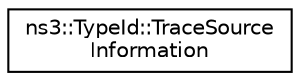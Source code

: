 digraph "Graphical Class Hierarchy"
{
 // LATEX_PDF_SIZE
  edge [fontname="Helvetica",fontsize="10",labelfontname="Helvetica",labelfontsize="10"];
  node [fontname="Helvetica",fontsize="10",shape=record];
  rankdir="LR";
  Node0 [label="ns3::TypeId::TraceSource\lInformation",height=0.2,width=0.4,color="black", fillcolor="white", style="filled",URL="$structns3_1_1_type_id_1_1_trace_source_information.html",tooltip="TraceSource implementation."];
}
